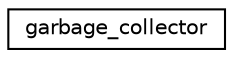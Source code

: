 digraph "Graphical Class Hierarchy"
{
 // LATEX_PDF_SIZE
  edge [fontname="Helvetica",fontsize="10",labelfontname="Helvetica",labelfontsize="10"];
  node [fontname="Helvetica",fontsize="10",shape=record];
  rankdir="LR";
  Node0 [label="garbage_collector",height=0.2,width=0.4,color="black", fillcolor="white", style="filled",URL="$structgarbage__collector.html",tooltip=" "];
}
